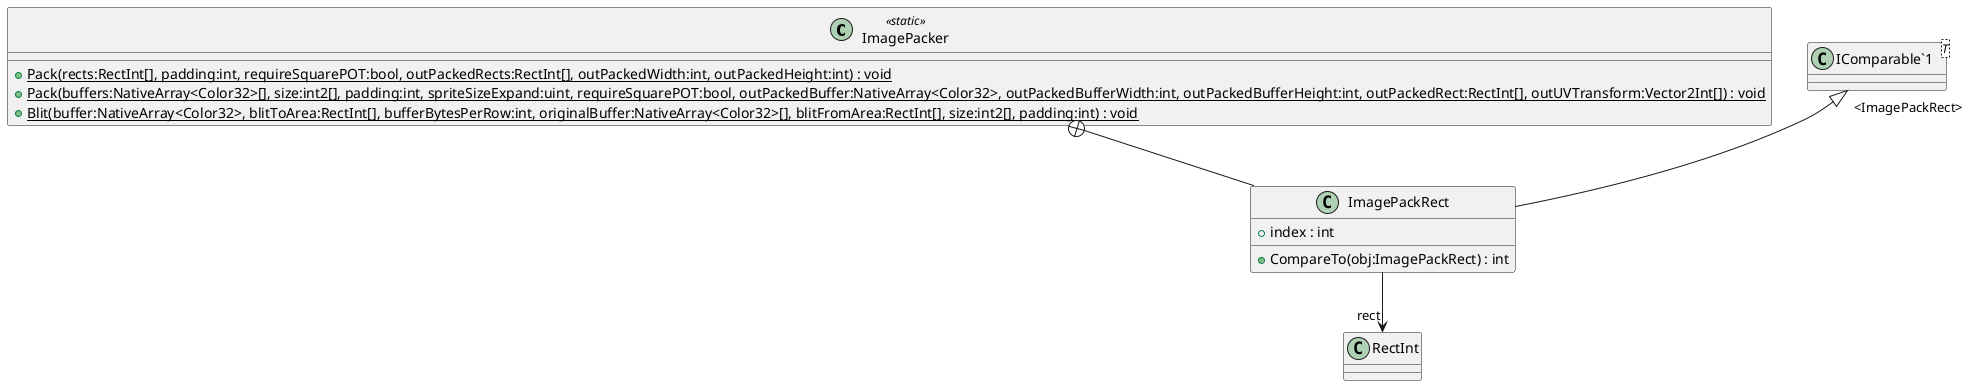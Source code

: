 @startuml
class ImagePacker <<static>> {
    + {static} Pack(rects:RectInt[], padding:int, requireSquarePOT:bool, outPackedRects:RectInt[], outPackedWidth:int, outPackedHeight:int) : void
    + {static} Pack(buffers:NativeArray<Color32>[], size:int2[], padding:int, spriteSizeExpand:uint, requireSquarePOT:bool, outPackedBuffer:NativeArray<Color32>, outPackedBufferWidth:int, outPackedBufferHeight:int, outPackedRect:RectInt[], outUVTransform:Vector2Int[]) : void
    + {static} Blit(buffer:NativeArray<Color32>, blitToArea:RectInt[], bufferBytesPerRow:int, originalBuffer:NativeArray<Color32>[], blitFromArea:RectInt[], size:int2[], padding:int) : void
}
class ImagePackRect {
    + index : int
    + CompareTo(obj:ImagePackRect) : int
}
class "IComparable`1"<T> {
}
ImagePacker +-- ImagePackRect
"IComparable`1" "<ImagePackRect>" <|-- ImagePackRect
ImagePackRect --> "rect" RectInt
@enduml

